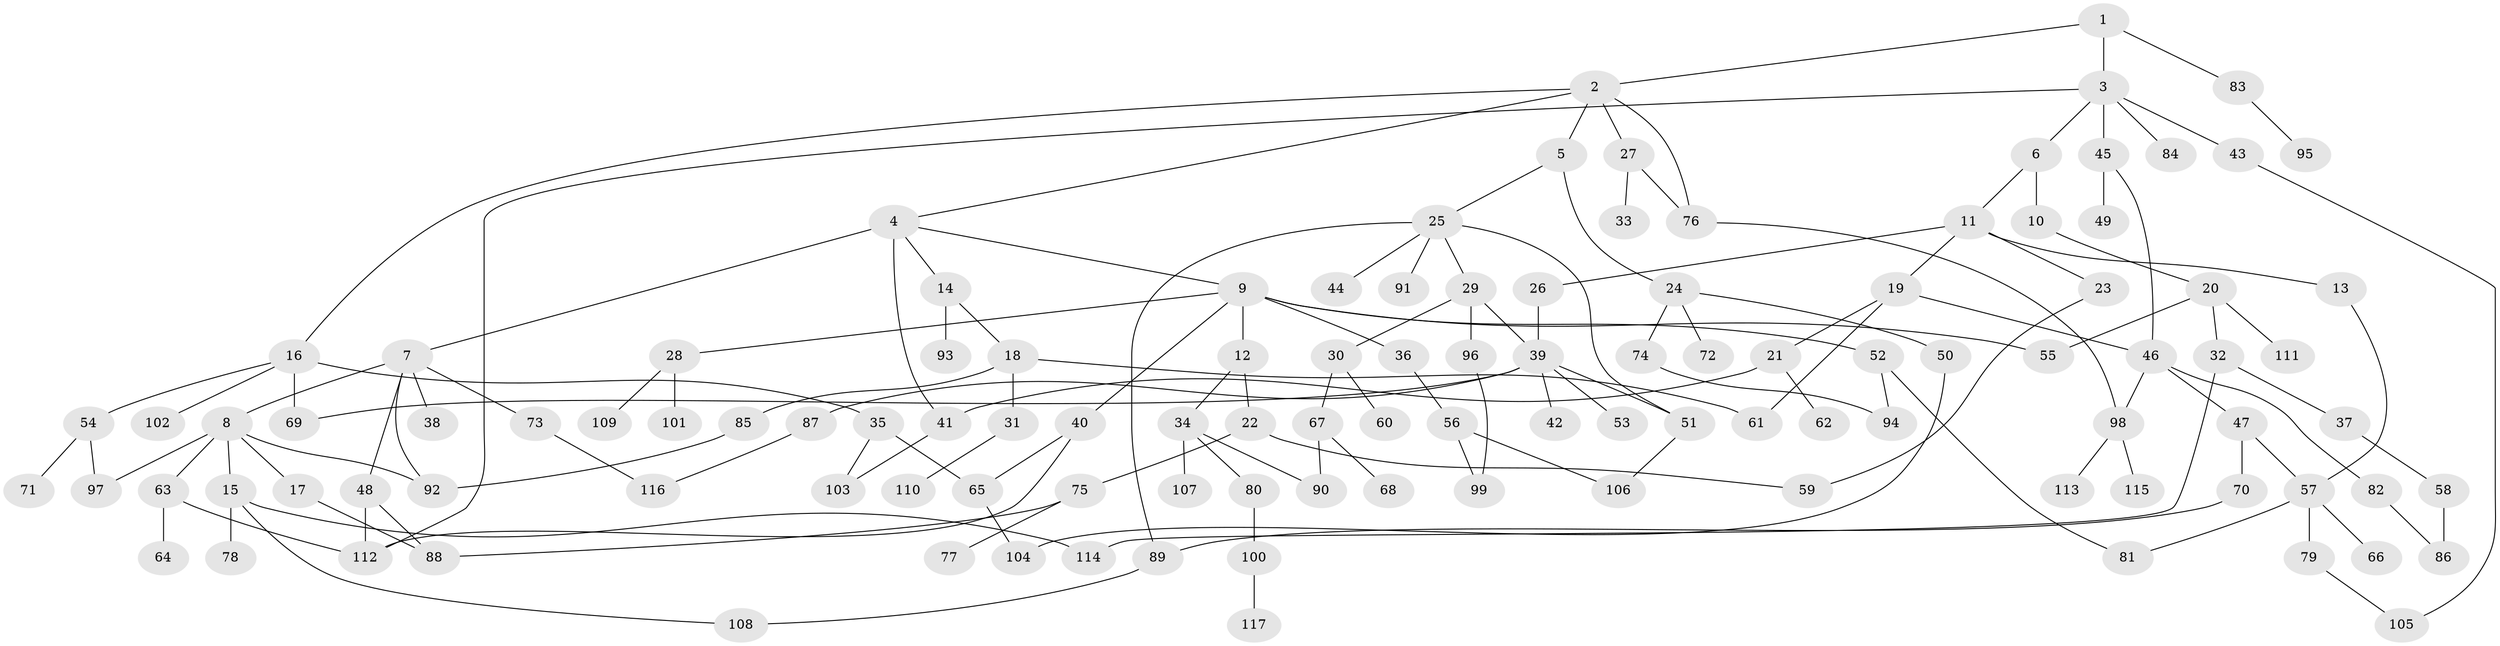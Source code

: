 // coarse degree distribution, {7: 0.02666666666666667, 8: 0.02666666666666667, 9: 0.013333333333333334, 3: 0.2, 6: 0.02666666666666667, 5: 0.05333333333333334, 2: 0.26666666666666666, 4: 0.12, 1: 0.26666666666666666}
// Generated by graph-tools (version 1.1) at 2025/51/02/27/25 19:51:38]
// undirected, 117 vertices, 149 edges
graph export_dot {
graph [start="1"]
  node [color=gray90,style=filled];
  1;
  2;
  3;
  4;
  5;
  6;
  7;
  8;
  9;
  10;
  11;
  12;
  13;
  14;
  15;
  16;
  17;
  18;
  19;
  20;
  21;
  22;
  23;
  24;
  25;
  26;
  27;
  28;
  29;
  30;
  31;
  32;
  33;
  34;
  35;
  36;
  37;
  38;
  39;
  40;
  41;
  42;
  43;
  44;
  45;
  46;
  47;
  48;
  49;
  50;
  51;
  52;
  53;
  54;
  55;
  56;
  57;
  58;
  59;
  60;
  61;
  62;
  63;
  64;
  65;
  66;
  67;
  68;
  69;
  70;
  71;
  72;
  73;
  74;
  75;
  76;
  77;
  78;
  79;
  80;
  81;
  82;
  83;
  84;
  85;
  86;
  87;
  88;
  89;
  90;
  91;
  92;
  93;
  94;
  95;
  96;
  97;
  98;
  99;
  100;
  101;
  102;
  103;
  104;
  105;
  106;
  107;
  108;
  109;
  110;
  111;
  112;
  113;
  114;
  115;
  116;
  117;
  1 -- 2;
  1 -- 3;
  1 -- 83;
  2 -- 4;
  2 -- 5;
  2 -- 16;
  2 -- 27;
  2 -- 76;
  3 -- 6;
  3 -- 43;
  3 -- 45;
  3 -- 84;
  3 -- 112;
  4 -- 7;
  4 -- 9;
  4 -- 14;
  4 -- 41;
  5 -- 24;
  5 -- 25;
  6 -- 10;
  6 -- 11;
  7 -- 8;
  7 -- 38;
  7 -- 48;
  7 -- 73;
  7 -- 92;
  8 -- 15;
  8 -- 17;
  8 -- 63;
  8 -- 97;
  8 -- 92;
  9 -- 12;
  9 -- 28;
  9 -- 36;
  9 -- 40;
  9 -- 52;
  9 -- 55;
  10 -- 20;
  11 -- 13;
  11 -- 19;
  11 -- 23;
  11 -- 26;
  12 -- 22;
  12 -- 34;
  13 -- 57;
  14 -- 18;
  14 -- 93;
  15 -- 78;
  15 -- 108;
  15 -- 114;
  16 -- 35;
  16 -- 54;
  16 -- 102;
  16 -- 69;
  17 -- 88;
  18 -- 31;
  18 -- 85;
  18 -- 61;
  19 -- 21;
  19 -- 61;
  19 -- 46;
  20 -- 32;
  20 -- 55;
  20 -- 111;
  21 -- 41;
  21 -- 62;
  22 -- 75;
  22 -- 59;
  23 -- 59;
  24 -- 50;
  24 -- 72;
  24 -- 74;
  25 -- 29;
  25 -- 44;
  25 -- 51;
  25 -- 91;
  25 -- 89;
  26 -- 39;
  27 -- 33;
  27 -- 76;
  28 -- 101;
  28 -- 109;
  29 -- 30;
  29 -- 39;
  29 -- 96;
  30 -- 60;
  30 -- 67;
  31 -- 110;
  32 -- 37;
  32 -- 114;
  34 -- 80;
  34 -- 90;
  34 -- 107;
  35 -- 65;
  35 -- 103;
  36 -- 56;
  37 -- 58;
  39 -- 42;
  39 -- 53;
  39 -- 69;
  39 -- 87;
  39 -- 51;
  40 -- 65;
  40 -- 112;
  41 -- 103;
  43 -- 105;
  45 -- 46;
  45 -- 49;
  46 -- 47;
  46 -- 82;
  46 -- 98;
  47 -- 57;
  47 -- 70;
  48 -- 88;
  48 -- 112;
  50 -- 104;
  51 -- 106;
  52 -- 81;
  52 -- 94;
  54 -- 71;
  54 -- 97;
  56 -- 99;
  56 -- 106;
  57 -- 66;
  57 -- 79;
  57 -- 81;
  58 -- 86;
  63 -- 64;
  63 -- 112;
  65 -- 104;
  67 -- 68;
  67 -- 90;
  70 -- 89;
  73 -- 116;
  74 -- 94;
  75 -- 77;
  75 -- 88;
  76 -- 98;
  79 -- 105;
  80 -- 100;
  82 -- 86;
  83 -- 95;
  85 -- 92;
  87 -- 116;
  89 -- 108;
  96 -- 99;
  98 -- 113;
  98 -- 115;
  100 -- 117;
}

